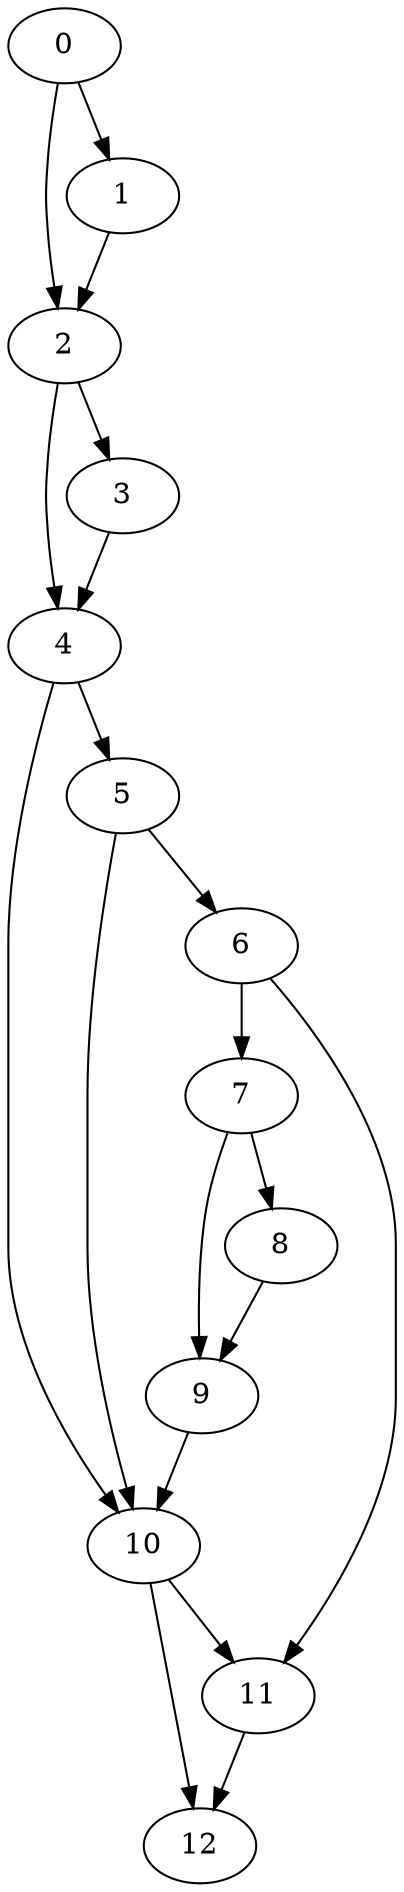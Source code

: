 digraph {
	0
	1
	2
	3
	4
	5
	6
	7
	8
	9
	10
	11
	12
	6 -> 11
	10 -> 11
	5 -> 6
	4 -> 10
	5 -> 10
	9 -> 10
	2 -> 4
	3 -> 4
	4 -> 5
	6 -> 7
	7 -> 8
	7 -> 9
	8 -> 9
	0 -> 1
	0 -> 2
	1 -> 2
	2 -> 3
	10 -> 12
	11 -> 12
}
